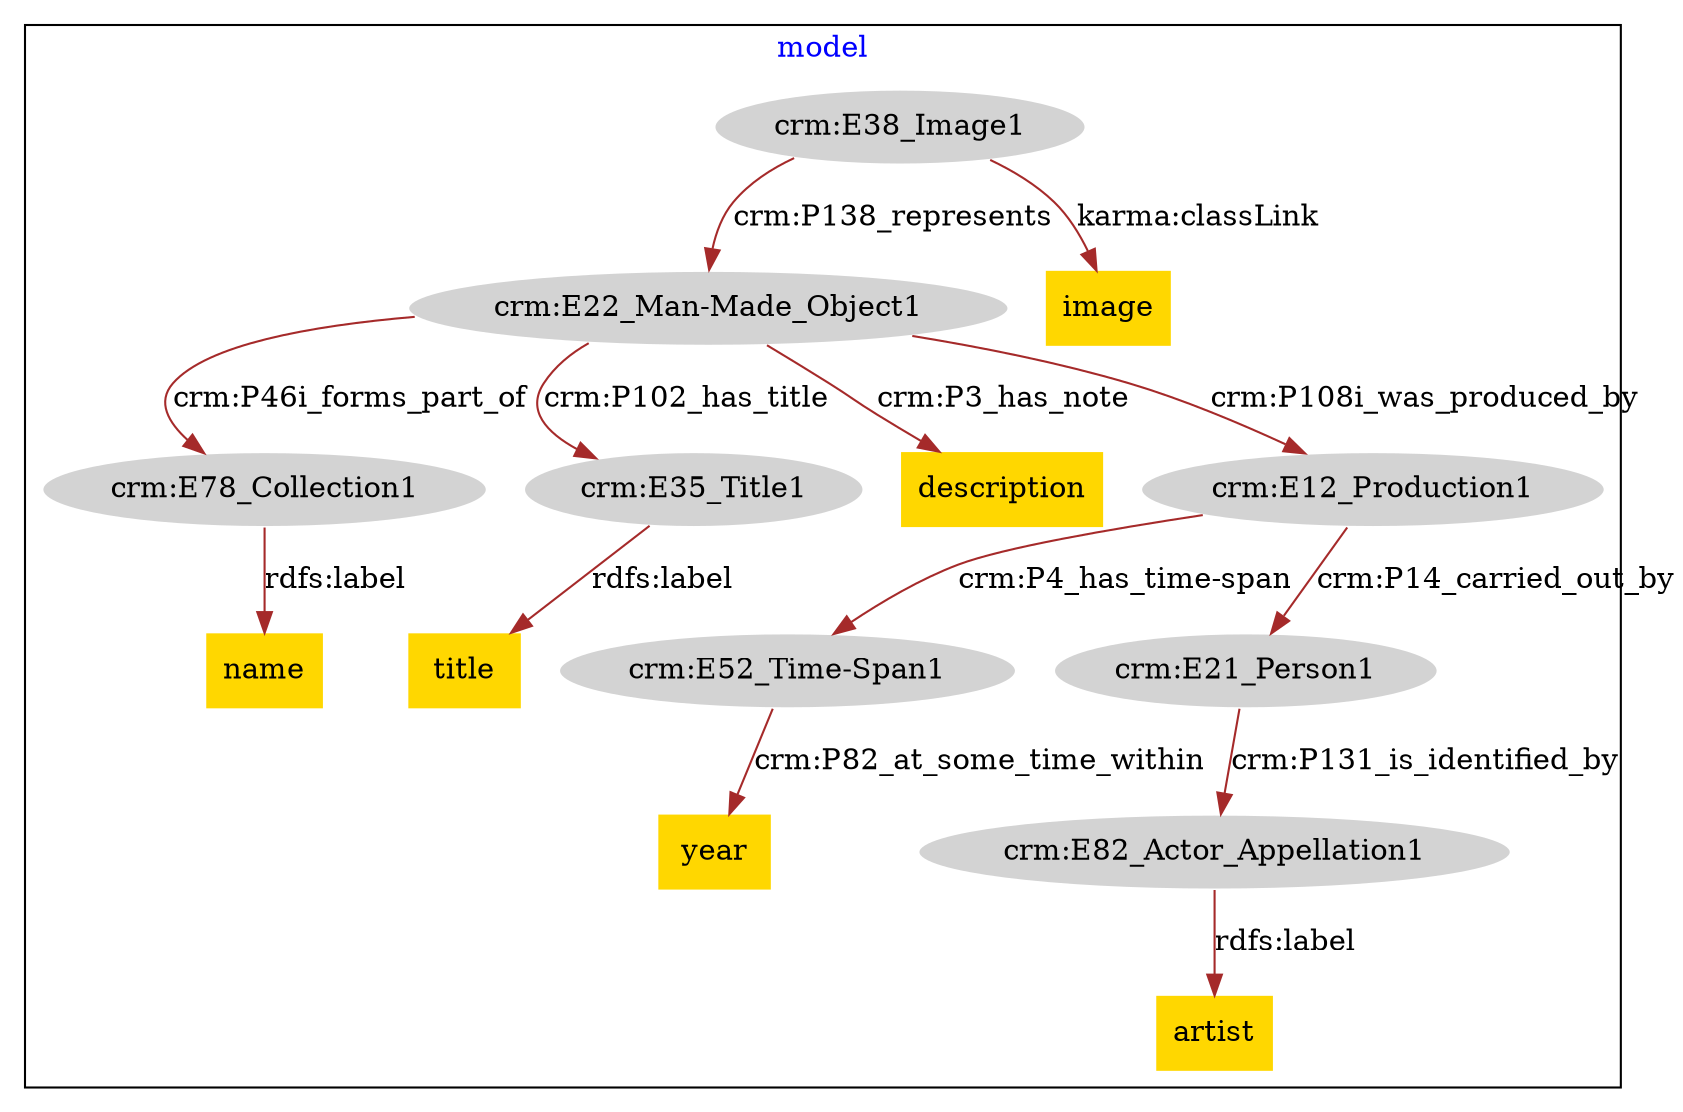 digraph n0 {
fontcolor="blue"
remincross="true"
subgraph cluster {
label="model"
"crm:E78_Collection1"[style="filled",color="white",fillcolor="lightgray",label="crm:E78_Collection1"];
"name"[shape="plaintext",style="filled",fillcolor="gold",label="name"];
"crm:E82_Actor_Appellation1"[style="filled",color="white",fillcolor="lightgray",label="crm:E82_Actor_Appellation1"];
"artist"[shape="plaintext",style="filled",fillcolor="gold",label="artist"];
"crm:E35_Title1"[style="filled",color="white",fillcolor="lightgray",label="crm:E35_Title1"];
"title"[shape="plaintext",style="filled",fillcolor="gold",label="title"];
"crm:E52_Time-Span1"[style="filled",color="white",fillcolor="lightgray",label="crm:E52_Time-Span1"];
"year"[shape="plaintext",style="filled",fillcolor="gold",label="year"];
"crm:E22_Man-Made_Object1"[style="filled",color="white",fillcolor="lightgray",label="crm:E22_Man-Made_Object1"];
"description"[shape="plaintext",style="filled",fillcolor="gold",label="description"];
"crm:E38_Image1"[style="filled",color="white",fillcolor="lightgray",label="crm:E38_Image1"];
"image"[shape="plaintext",style="filled",fillcolor="gold",label="image"];
"crm:E12_Production1"[style="filled",color="white",fillcolor="lightgray",label="crm:E12_Production1"];
"crm:E21_Person1"[style="filled",color="white",fillcolor="lightgray",label="crm:E21_Person1"];
}
"crm:E78_Collection1" -> "name"[color="brown",fontcolor="black",label="rdfs:label"];
"crm:E82_Actor_Appellation1" -> "artist"[color="brown",fontcolor="black",label="rdfs:label"];
"crm:E35_Title1" -> "title"[color="brown",fontcolor="black",label="rdfs:label"];
"crm:E52_Time-Span1" -> "year"[color="brown",fontcolor="black",label="crm:P82_at_some_time_within"];
"crm:E22_Man-Made_Object1" -> "description"[color="brown",fontcolor="black",label="crm:P3_has_note"];
"crm:E38_Image1" -> "image"[color="brown",fontcolor="black",label="karma:classLink"];
"crm:E38_Image1" -> "crm:E22_Man-Made_Object1"[color="brown",fontcolor="black",label="crm:P138_represents"];
"crm:E22_Man-Made_Object1" -> "crm:E12_Production1"[color="brown",fontcolor="black",label="crm:P108i_was_produced_by"];
"crm:E22_Man-Made_Object1" -> "crm:E35_Title1"[color="brown",fontcolor="black",label="crm:P102_has_title"];
"crm:E22_Man-Made_Object1" -> "crm:E78_Collection1"[color="brown",fontcolor="black",label="crm:P46i_forms_part_of"];
"crm:E12_Production1" -> "crm:E21_Person1"[color="brown",fontcolor="black",label="crm:P14_carried_out_by"];
"crm:E12_Production1" -> "crm:E52_Time-Span1"[color="brown",fontcolor="black",label="crm:P4_has_time-span"];
"crm:E21_Person1" -> "crm:E82_Actor_Appellation1"[color="brown",fontcolor="black",label="crm:P131_is_identified_by"];
}
